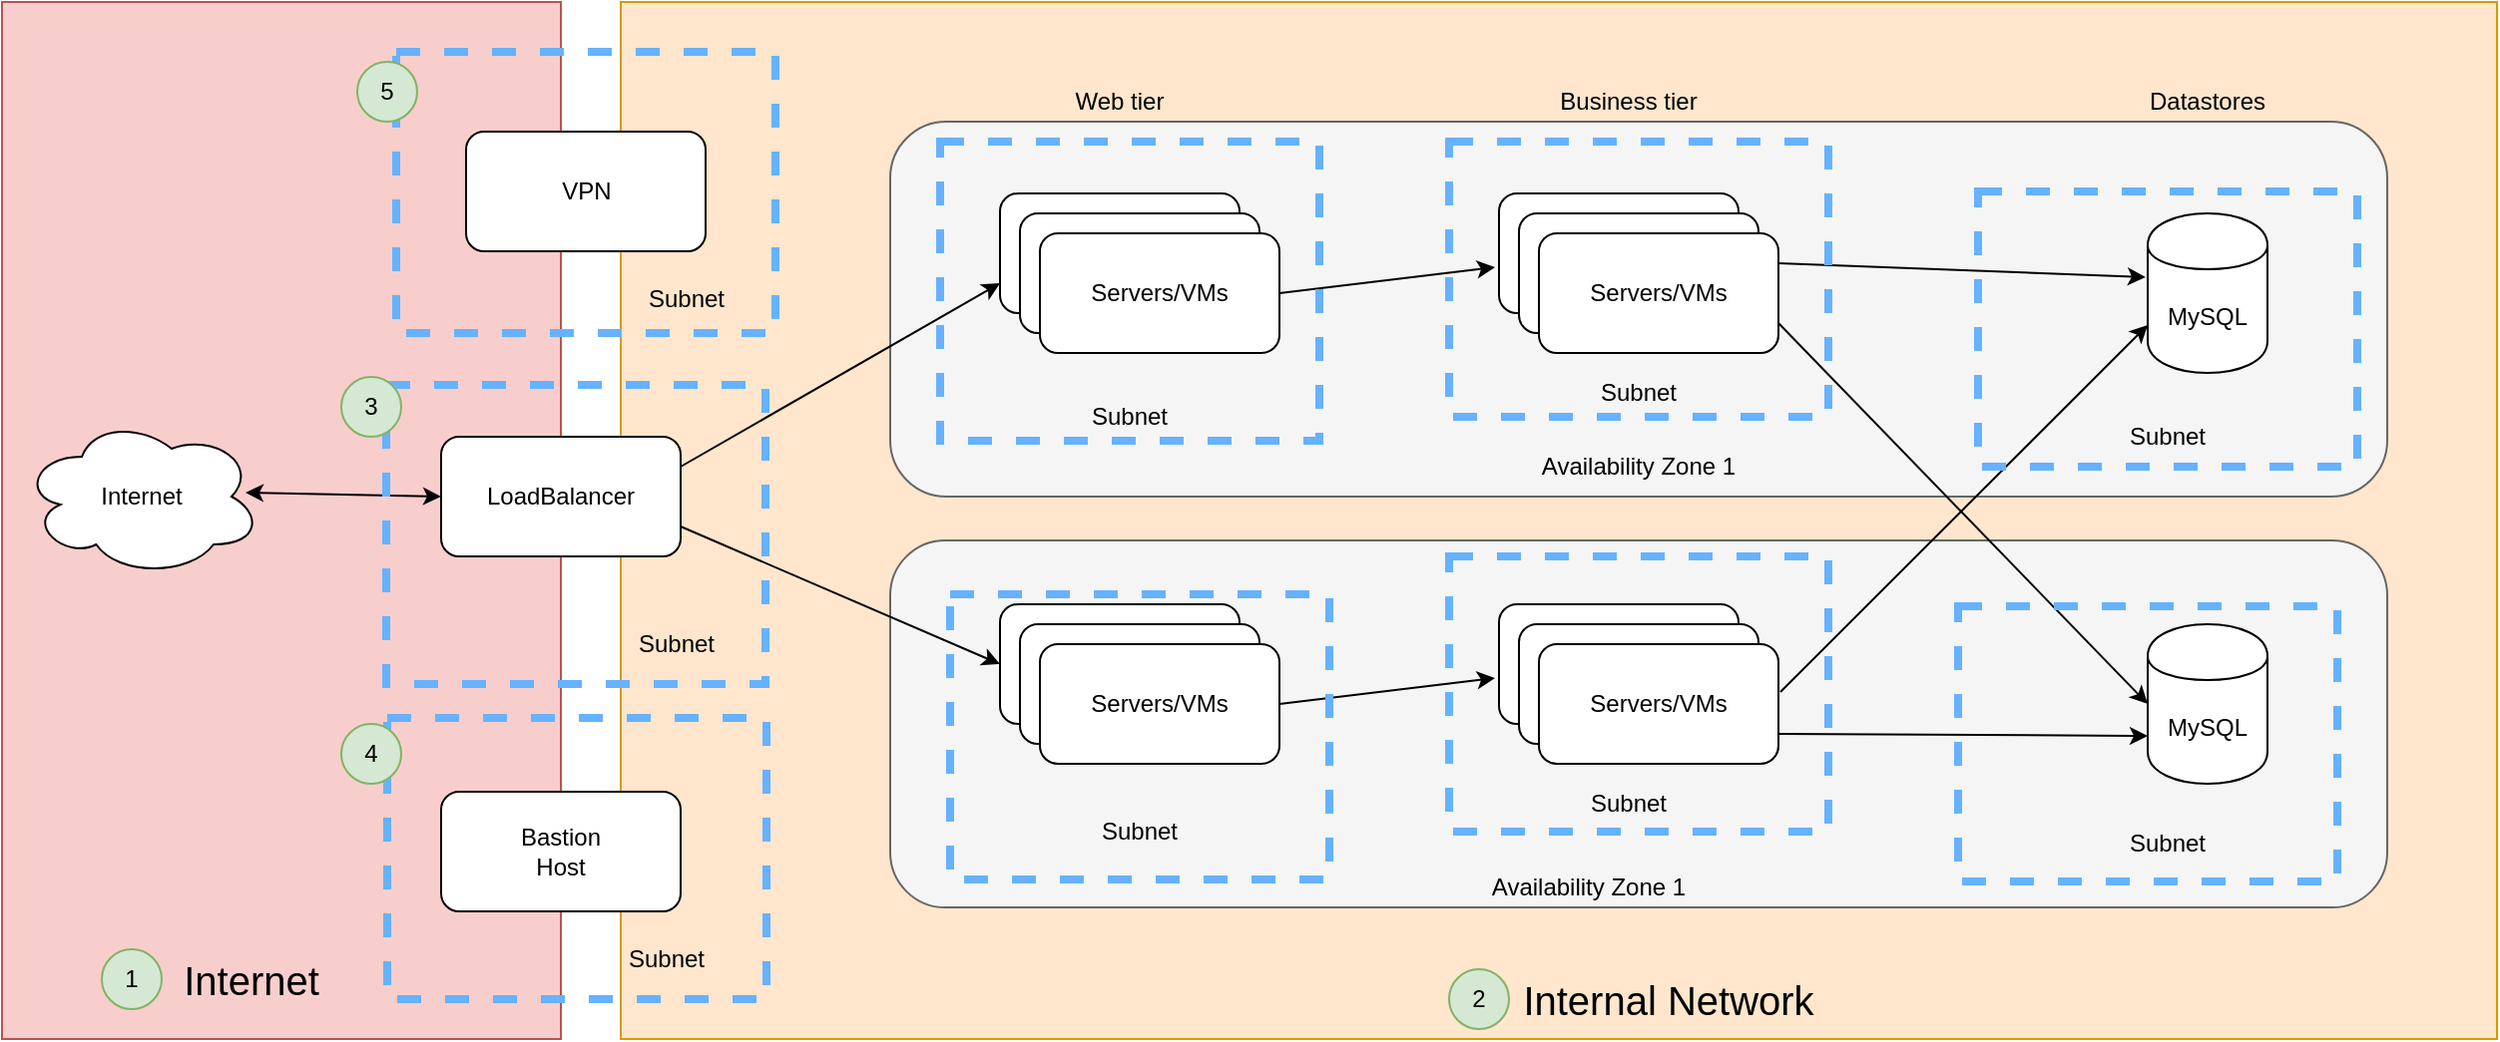 <mxfile version="12.2.2" type="device" pages="1"><diagram id="VNUok8skFLnJ7xhBNB8m" name="Page-1"><mxGraphModel dx="1408" dy="802" grid="1" gridSize="10" guides="1" tooltips="1" connect="1" arrows="1" fold="1" page="1" pageScale="1" pageWidth="850" pageHeight="1100" math="0" shadow="0"><root><mxCell id="0"/><mxCell id="1" parent="0"/><mxCell id="DwAmPATilnn_w57PiXnW-4" value="" style="rounded=0;whiteSpace=wrap;html=1;fillColor=#ffe6cc;strokeColor=#d79b00;" vertex="1" parent="1"><mxGeometry x="320" y="30" width="940" height="520" as="geometry"/></mxCell><mxCell id="DwAmPATilnn_w57PiXnW-2" value="" style="rounded=0;whiteSpace=wrap;html=1;fillColor=#f8cecc;strokeColor=#b85450;" vertex="1" parent="1"><mxGeometry x="10" y="30" width="280" height="520" as="geometry"/></mxCell><mxCell id="z1BXoBs8MxJz5iU_pHqx-36" value="" style="rounded=1;whiteSpace=wrap;html=1;fillColor=#f5f5f5;strokeColor=#666666;fontColor=#333333;" parent="1" vertex="1"><mxGeometry x="455" y="90" width="750" height="188" as="geometry"/></mxCell><mxCell id="z1BXoBs8MxJz5iU_pHqx-1" value="Internet" style="ellipse;shape=cloud;whiteSpace=wrap;html=1;" parent="1" vertex="1"><mxGeometry x="20" y="238" width="120" height="80" as="geometry"/></mxCell><mxCell id="z1BXoBs8MxJz5iU_pHqx-2" value="LoadBalancer" style="rounded=1;whiteSpace=wrap;html=1;" parent="1" vertex="1"><mxGeometry x="230" y="248" width="120" height="60" as="geometry"/></mxCell><mxCell id="z1BXoBs8MxJz5iU_pHqx-3" value="Servers/VMs" style="rounded=1;whiteSpace=wrap;html=1;" parent="1" vertex="1"><mxGeometry x="510" y="126" width="120" height="60" as="geometry"/></mxCell><mxCell id="z1BXoBs8MxJz5iU_pHqx-4" value="Web tier" style="text;html=1;strokeColor=none;fillColor=none;align=center;verticalAlign=middle;whiteSpace=wrap;rounded=0;" parent="1" vertex="1"><mxGeometry x="530" y="70" width="80" height="20" as="geometry"/></mxCell><mxCell id="z1BXoBs8MxJz5iU_pHqx-5" value="Servers/VMs" style="rounded=1;whiteSpace=wrap;html=1;" parent="1" vertex="1"><mxGeometry x="520" y="136" width="120" height="60" as="geometry"/></mxCell><mxCell id="z1BXoBs8MxJz5iU_pHqx-6" value="Servers/VMs" style="rounded=1;whiteSpace=wrap;html=1;" parent="1" vertex="1"><mxGeometry x="530" y="146" width="120" height="60" as="geometry"/></mxCell><mxCell id="z1BXoBs8MxJz5iU_pHqx-7" value="Business tier" style="text;html=1;strokeColor=none;fillColor=none;align=center;verticalAlign=middle;whiteSpace=wrap;rounded=0;" parent="1" vertex="1"><mxGeometry x="780" y="70" width="90" height="20" as="geometry"/></mxCell><mxCell id="z1BXoBs8MxJz5iU_pHqx-9" value="Servers/VMs" style="rounded=1;whiteSpace=wrap;html=1;" parent="1" vertex="1"><mxGeometry x="760" y="126" width="120" height="60" as="geometry"/></mxCell><mxCell id="z1BXoBs8MxJz5iU_pHqx-10" value="Servers/VMs" style="rounded=1;whiteSpace=wrap;html=1;" parent="1" vertex="1"><mxGeometry x="770" y="136" width="120" height="60" as="geometry"/></mxCell><mxCell id="z1BXoBs8MxJz5iU_pHqx-11" value="Servers/VMs" style="rounded=1;whiteSpace=wrap;html=1;" parent="1" vertex="1"><mxGeometry x="780" y="146" width="120" height="60" as="geometry"/></mxCell><mxCell id="z1BXoBs8MxJz5iU_pHqx-12" value="Datastores" style="text;html=1;strokeColor=none;fillColor=none;align=center;verticalAlign=middle;whiteSpace=wrap;rounded=0;" parent="1" vertex="1"><mxGeometry x="1070" y="70" width="90" height="20" as="geometry"/></mxCell><mxCell id="z1BXoBs8MxJz5iU_pHqx-13" value="MySQL&lt;span style=&quot;color: rgba(0 , 0 , 0 , 0) ; font-family: &amp;#34;helvetica&amp;#34; , &amp;#34;arial&amp;#34; , sans-serif ; font-size: 0px ; white-space: nowrap&quot;&gt;%3CmxGraphModel%3E%3Croot%3E%3CmxCell%20id%3D%220%22%2F%3E%3CmxCell%20id%3D%221%22%20parent%3D%220%22%2F%3E%3CmxCell%20id%3D%222%22%20value%3D%22Business%20tier%22%20style%3D%22text%3Bhtml%3D1%3BstrokeColor%3Dnone%3BfillColor%3Dnone%3Balign%3Dcenter%3BverticalAlign%3Dmiddle%3BwhiteSpace%3Dwrap%3Brounded%3D0%3B%22%20vertex%3D%221%22%20parent%3D%221%22%3E%3CmxGeometry%20x%3D%22780%22%20y%3D%2270%22%20width%3D%2290%22%20height%3D%2220%22%20as%3D%22geometry%22%2F%3E%3C%2FmxCell%3E%3C%2Froot%3E%3C%2FmxGraphModel%3E&lt;/span&gt;" style="shape=cylinder;whiteSpace=wrap;html=1;boundedLbl=1;backgroundOutline=1;" parent="1" vertex="1"><mxGeometry x="1085" y="136" width="60" height="80" as="geometry"/></mxCell><mxCell id="z1BXoBs8MxJz5iU_pHqx-37" value="Availability Zone 1" style="text;html=1;strokeColor=none;fillColor=none;align=center;verticalAlign=middle;whiteSpace=wrap;rounded=0;" parent="1" vertex="1"><mxGeometry x="775" y="253" width="110" height="20" as="geometry"/></mxCell><mxCell id="z1BXoBs8MxJz5iU_pHqx-39" value="" style="endArrow=classic;html=1;exitX=1;exitY=0.5;exitDx=0;exitDy=0;entryX=-0.017;entryY=0.617;entryDx=0;entryDy=0;entryPerimeter=0;" parent="1" source="z1BXoBs8MxJz5iU_pHqx-6" target="z1BXoBs8MxJz5iU_pHqx-9" edge="1"><mxGeometry width="50" height="50" relative="1" as="geometry"><mxPoint x="910" y="370" as="sourcePoint"/><mxPoint x="960" y="320" as="targetPoint"/></mxGeometry></mxCell><mxCell id="z1BXoBs8MxJz5iU_pHqx-40" value="" style="endArrow=classic;html=1;exitX=1;exitY=0.25;exitDx=0;exitDy=0;entryX=-0.017;entryY=0.4;entryDx=0;entryDy=0;entryPerimeter=0;" parent="1" source="z1BXoBs8MxJz5iU_pHqx-11" target="z1BXoBs8MxJz5iU_pHqx-13" edge="1"><mxGeometry width="50" height="50" relative="1" as="geometry"><mxPoint x="1080" y="370" as="sourcePoint"/><mxPoint x="1130" y="320" as="targetPoint"/></mxGeometry></mxCell><mxCell id="z1BXoBs8MxJz5iU_pHqx-41" value="" style="rounded=1;whiteSpace=wrap;html=1;fillColor=#f5f5f5;strokeColor=#666666;fontColor=#333333;" parent="1" vertex="1"><mxGeometry x="455" y="300" width="750" height="184" as="geometry"/></mxCell><mxCell id="z1BXoBs8MxJz5iU_pHqx-42" value="Servers/VMs" style="rounded=1;whiteSpace=wrap;html=1;" parent="1" vertex="1"><mxGeometry x="510" y="332" width="120" height="60" as="geometry"/></mxCell><mxCell id="z1BXoBs8MxJz5iU_pHqx-43" value="Servers/VMs" style="rounded=1;whiteSpace=wrap;html=1;" parent="1" vertex="1"><mxGeometry x="520" y="342" width="120" height="60" as="geometry"/></mxCell><mxCell id="z1BXoBs8MxJz5iU_pHqx-44" value="Servers/VMs" style="rounded=1;whiteSpace=wrap;html=1;" parent="1" vertex="1"><mxGeometry x="530" y="352" width="120" height="60" as="geometry"/></mxCell><mxCell id="z1BXoBs8MxJz5iU_pHqx-45" value="Servers/VMs" style="rounded=1;whiteSpace=wrap;html=1;" parent="1" vertex="1"><mxGeometry x="760" y="332" width="120" height="60" as="geometry"/></mxCell><mxCell id="z1BXoBs8MxJz5iU_pHqx-46" value="Servers/VMs" style="rounded=1;whiteSpace=wrap;html=1;" parent="1" vertex="1"><mxGeometry x="770" y="342" width="120" height="60" as="geometry"/></mxCell><mxCell id="z1BXoBs8MxJz5iU_pHqx-47" value="Servers/VMs" style="rounded=1;whiteSpace=wrap;html=1;" parent="1" vertex="1"><mxGeometry x="780" y="352" width="120" height="60" as="geometry"/></mxCell><mxCell id="z1BXoBs8MxJz5iU_pHqx-48" value="MySQL&lt;span style=&quot;color: rgba(0 , 0 , 0 , 0) ; font-family: &amp;#34;helvetica&amp;#34; , &amp;#34;arial&amp;#34; , sans-serif ; font-size: 0px ; white-space: nowrap&quot;&gt;%3CmxGraphModel%3E%3Croot%3E%3CmxCell%20id%3D%220%22%2F%3E%3CmxCell%20id%3D%221%22%20parent%3D%220%22%2F%3E%3CmxCell%20id%3D%222%22%20value%3D%22Business%20tier%22%20style%3D%22text%3Bhtml%3D1%3BstrokeColor%3Dnone%3BfillColor%3Dnone%3Balign%3Dcenter%3BverticalAlign%3Dmiddle%3BwhiteSpace%3Dwrap%3Brounded%3D0%3B%22%20vertex%3D%221%22%20parent%3D%221%22%3E%3CmxGeometry%20x%3D%22780%22%20y%3D%2270%22%20width%3D%2290%22%20height%3D%2220%22%20as%3D%22geometry%22%2F%3E%3C%2FmxCell%3E%3C%2Froot%3E%3C%2FmxGraphModel%3E&lt;/span&gt;" style="shape=cylinder;whiteSpace=wrap;html=1;boundedLbl=1;backgroundOutline=1;" parent="1" vertex="1"><mxGeometry x="1085" y="342" width="60" height="80" as="geometry"/></mxCell><mxCell id="z1BXoBs8MxJz5iU_pHqx-49" value="Availability Zone 1" style="text;html=1;strokeColor=none;fillColor=none;align=center;verticalAlign=middle;whiteSpace=wrap;rounded=0;" parent="1" vertex="1"><mxGeometry x="750" y="464" width="110" height="20" as="geometry"/></mxCell><mxCell id="z1BXoBs8MxJz5iU_pHqx-50" value="" style="endArrow=classic;html=1;exitX=1;exitY=0.5;exitDx=0;exitDy=0;entryX=-0.017;entryY=0.617;entryDx=0;entryDy=0;entryPerimeter=0;" parent="1" source="z1BXoBs8MxJz5iU_pHqx-44" target="z1BXoBs8MxJz5iU_pHqx-45" edge="1"><mxGeometry width="50" height="50" relative="1" as="geometry"><mxPoint x="910" y="576" as="sourcePoint"/><mxPoint x="960" y="526" as="targetPoint"/></mxGeometry></mxCell><mxCell id="z1BXoBs8MxJz5iU_pHqx-51" value="" style="endArrow=classic;html=1;exitX=1;exitY=0.75;exitDx=0;exitDy=0;entryX=0;entryY=0.7;entryDx=0;entryDy=0;" parent="1" source="z1BXoBs8MxJz5iU_pHqx-47" target="z1BXoBs8MxJz5iU_pHqx-48" edge="1"><mxGeometry width="50" height="50" relative="1" as="geometry"><mxPoint x="1080" y="576" as="sourcePoint"/><mxPoint x="1130" y="526" as="targetPoint"/></mxGeometry></mxCell><mxCell id="z1BXoBs8MxJz5iU_pHqx-52" value="" style="endArrow=classic;html=1;exitX=1;exitY=0.75;exitDx=0;exitDy=0;entryX=0;entryY=0.5;entryDx=0;entryDy=0;" parent="1" source="z1BXoBs8MxJz5iU_pHqx-11" target="z1BXoBs8MxJz5iU_pHqx-48" edge="1"><mxGeometry width="50" height="50" relative="1" as="geometry"><mxPoint x="1010" y="250" as="sourcePoint"/><mxPoint x="1060" y="200" as="targetPoint"/></mxGeometry></mxCell><mxCell id="z1BXoBs8MxJz5iU_pHqx-53" value="" style="endArrow=classic;html=1;exitX=1.008;exitY=0.4;exitDx=0;exitDy=0;exitPerimeter=0;entryX=0;entryY=0.7;entryDx=0;entryDy=0;" parent="1" source="z1BXoBs8MxJz5iU_pHqx-47" target="z1BXoBs8MxJz5iU_pHqx-13" edge="1"><mxGeometry width="50" height="50" relative="1" as="geometry"><mxPoint x="940" y="360" as="sourcePoint"/><mxPoint x="990" y="310" as="targetPoint"/></mxGeometry></mxCell><mxCell id="z1BXoBs8MxJz5iU_pHqx-54" value="" style="endArrow=classic;html=1;entryX=0;entryY=0.75;entryDx=0;entryDy=0;exitX=1;exitY=0.25;exitDx=0;exitDy=0;" parent="1" source="z1BXoBs8MxJz5iU_pHqx-2" target="z1BXoBs8MxJz5iU_pHqx-3" edge="1"><mxGeometry width="50" height="50" relative="1" as="geometry"><mxPoint x="380" y="220" as="sourcePoint"/><mxPoint x="430" y="170" as="targetPoint"/></mxGeometry></mxCell><mxCell id="z1BXoBs8MxJz5iU_pHqx-55" value="" style="endArrow=classic;html=1;exitX=1;exitY=0.75;exitDx=0;exitDy=0;entryX=0;entryY=0.5;entryDx=0;entryDy=0;" parent="1" source="z1BXoBs8MxJz5iU_pHqx-2" target="z1BXoBs8MxJz5iU_pHqx-42" edge="1"><mxGeometry width="50" height="50" relative="1" as="geometry"><mxPoint x="380" y="420" as="sourcePoint"/><mxPoint x="430" y="370" as="targetPoint"/></mxGeometry></mxCell><mxCell id="z1BXoBs8MxJz5iU_pHqx-56" value="" style="endArrow=classic;startArrow=classic;html=1;exitX=0.933;exitY=0.475;exitDx=0;exitDy=0;exitPerimeter=0;entryX=0;entryY=0.5;entryDx=0;entryDy=0;" parent="1" source="z1BXoBs8MxJz5iU_pHqx-1" target="z1BXoBs8MxJz5iU_pHqx-2" edge="1"><mxGeometry width="50" height="50" relative="1" as="geometry"><mxPoint x="170" y="400" as="sourcePoint"/><mxPoint x="220" y="350" as="targetPoint"/></mxGeometry></mxCell><mxCell id="DwAmPATilnn_w57PiXnW-1" value="Bastion&lt;br&gt;Host" style="rounded=1;whiteSpace=wrap;html=1;" vertex="1" parent="1"><mxGeometry x="230" y="426" width="120" height="60" as="geometry"/></mxCell><mxCell id="DwAmPATilnn_w57PiXnW-3" value="&lt;font style=&quot;font-size: 20px&quot;&gt;Internet&lt;/font&gt;" style="text;html=1;strokeColor=none;fillColor=none;align=center;verticalAlign=middle;whiteSpace=wrap;rounded=0;" vertex="1" parent="1"><mxGeometry x="50" y="510" width="170" height="20" as="geometry"/></mxCell><mxCell id="DwAmPATilnn_w57PiXnW-5" value="&lt;font style=&quot;font-size: 20px&quot;&gt;Internal Network&lt;/font&gt;" style="text;html=1;strokeColor=none;fillColor=none;align=center;verticalAlign=middle;whiteSpace=wrap;rounded=0;" vertex="1" parent="1"><mxGeometry x="760" y="520" width="170" height="20" as="geometry"/></mxCell><mxCell id="DwAmPATilnn_w57PiXnW-7" value="" style="rounded=0;whiteSpace=wrap;html=1;dashed=1;fillColor=none;strokeWidth=4;strokeColor=#66B2FF;" vertex="1" parent="1"><mxGeometry x="480" y="100" width="190" height="150" as="geometry"/></mxCell><mxCell id="DwAmPATilnn_w57PiXnW-10" value="Subnet" style="text;html=1;strokeColor=none;fillColor=none;align=center;verticalAlign=middle;whiteSpace=wrap;rounded=0;dashed=1;" vertex="1" parent="1"><mxGeometry x="530" y="228" width="90" height="20" as="geometry"/></mxCell><mxCell id="DwAmPATilnn_w57PiXnW-11" value="" style="rounded=0;whiteSpace=wrap;html=1;dashed=1;fillColor=none;strokeWidth=4;strokeColor=#66B2FF;" vertex="1" parent="1"><mxGeometry x="485" y="327" width="190" height="143" as="geometry"/></mxCell><mxCell id="DwAmPATilnn_w57PiXnW-12" value="Subnet" style="text;html=1;strokeColor=none;fillColor=none;align=center;verticalAlign=middle;whiteSpace=wrap;rounded=0;dashed=1;" vertex="1" parent="1"><mxGeometry x="535" y="436" width="90" height="20" as="geometry"/></mxCell><mxCell id="DwAmPATilnn_w57PiXnW-13" value="" style="rounded=0;whiteSpace=wrap;html=1;dashed=1;fillColor=none;strokeWidth=4;strokeColor=#66B2FF;" vertex="1" parent="1"><mxGeometry x="735" y="100" width="190" height="138" as="geometry"/></mxCell><mxCell id="DwAmPATilnn_w57PiXnW-14" value="" style="rounded=0;whiteSpace=wrap;html=1;dashed=1;fillColor=none;strokeWidth=4;strokeColor=#66B2FF;" vertex="1" parent="1"><mxGeometry x="735" y="308" width="190" height="138" as="geometry"/></mxCell><mxCell id="DwAmPATilnn_w57PiXnW-15" value="" style="rounded=0;whiteSpace=wrap;html=1;dashed=1;fillColor=none;strokeWidth=4;strokeColor=#66B2FF;" vertex="1" parent="1"><mxGeometry x="1000" y="125" width="190" height="138" as="geometry"/></mxCell><mxCell id="DwAmPATilnn_w57PiXnW-16" value="" style="rounded=0;whiteSpace=wrap;html=1;dashed=1;fillColor=none;strokeWidth=4;strokeColor=#66B2FF;" vertex="1" parent="1"><mxGeometry x="990" y="333" width="190" height="138" as="geometry"/></mxCell><mxCell id="DwAmPATilnn_w57PiXnW-17" value="Subnet" style="text;html=1;strokeColor=none;fillColor=none;align=center;verticalAlign=middle;whiteSpace=wrap;rounded=0;dashed=1;" vertex="1" parent="1"><mxGeometry x="785" y="216" width="90" height="20" as="geometry"/></mxCell><mxCell id="DwAmPATilnn_w57PiXnW-18" value="Subnet" style="text;html=1;strokeColor=none;fillColor=none;align=center;verticalAlign=middle;whiteSpace=wrap;rounded=0;dashed=1;" vertex="1" parent="1"><mxGeometry x="780" y="422" width="90" height="20" as="geometry"/></mxCell><mxCell id="DwAmPATilnn_w57PiXnW-19" value="Subnet" style="text;html=1;strokeColor=none;fillColor=none;align=center;verticalAlign=middle;whiteSpace=wrap;rounded=0;dashed=1;" vertex="1" parent="1"><mxGeometry x="1050" y="238" width="90" height="20" as="geometry"/></mxCell><mxCell id="DwAmPATilnn_w57PiXnW-20" value="Subnet" style="text;html=1;strokeColor=none;fillColor=none;align=center;verticalAlign=middle;whiteSpace=wrap;rounded=0;dashed=1;" vertex="1" parent="1"><mxGeometry x="1050" y="442" width="90" height="20" as="geometry"/></mxCell><mxCell id="DwAmPATilnn_w57PiXnW-21" value="" style="rounded=0;whiteSpace=wrap;html=1;dashed=1;fillColor=none;strokeWidth=4;strokeColor=#66B2FF;" vertex="1" parent="1"><mxGeometry x="202.5" y="222" width="190" height="150" as="geometry"/></mxCell><mxCell id="DwAmPATilnn_w57PiXnW-24" value="Subnet" style="text;html=1;strokeColor=none;fillColor=none;align=center;verticalAlign=middle;whiteSpace=wrap;rounded=0;dashed=1;" vertex="1" parent="1"><mxGeometry x="297.5" y="500" width="90" height="20" as="geometry"/></mxCell><mxCell id="DwAmPATilnn_w57PiXnW-25" value="Subnet" style="text;html=1;strokeColor=none;fillColor=none;align=center;verticalAlign=middle;whiteSpace=wrap;rounded=0;dashed=1;" vertex="1" parent="1"><mxGeometry x="302.5" y="342" width="90" height="20" as="geometry"/></mxCell><mxCell id="DwAmPATilnn_w57PiXnW-29" value="3" style="ellipse;whiteSpace=wrap;html=1;aspect=fixed;strokeColor=#82b366;strokeWidth=1;fillColor=#d5e8d4;" vertex="1" parent="1"><mxGeometry x="180" y="218" width="30" height="30" as="geometry"/></mxCell><mxCell id="DwAmPATilnn_w57PiXnW-32" value="" style="rounded=0;whiteSpace=wrap;html=1;dashed=1;fillColor=none;strokeWidth=4;strokeColor=#66B2FF;" vertex="1" parent="1"><mxGeometry x="207.5" y="55" width="190" height="141" as="geometry"/></mxCell><mxCell id="DwAmPATilnn_w57PiXnW-33" value="VPN" style="rounded=1;whiteSpace=wrap;html=1;" vertex="1" parent="1"><mxGeometry x="242.5" y="95" width="120" height="60" as="geometry"/></mxCell><mxCell id="DwAmPATilnn_w57PiXnW-22" value="" style="rounded=0;whiteSpace=wrap;html=1;dashed=1;fillColor=none;strokeWidth=4;strokeColor=#66B2FF;" vertex="1" parent="1"><mxGeometry x="203" y="389" width="190" height="141" as="geometry"/></mxCell><mxCell id="DwAmPATilnn_w57PiXnW-31" value="4" style="ellipse;whiteSpace=wrap;html=1;aspect=fixed;strokeColor=#82b366;strokeWidth=1;fillColor=#d5e8d4;" vertex="1" parent="1"><mxGeometry x="180" y="392" width="30" height="30" as="geometry"/></mxCell><mxCell id="DwAmPATilnn_w57PiXnW-34" value="5" style="ellipse;whiteSpace=wrap;html=1;aspect=fixed;strokeColor=#82b366;strokeWidth=1;fillColor=#d5e8d4;" vertex="1" parent="1"><mxGeometry x="188" y="60" width="30" height="30" as="geometry"/></mxCell><mxCell id="DwAmPATilnn_w57PiXnW-35" value="Subnet" style="text;html=1;strokeColor=none;fillColor=none;align=center;verticalAlign=middle;whiteSpace=wrap;rounded=0;dashed=1;" vertex="1" parent="1"><mxGeometry x="307.5" y="169" width="90" height="20" as="geometry"/></mxCell><mxCell id="DwAmPATilnn_w57PiXnW-36" value="1" style="ellipse;whiteSpace=wrap;html=1;aspect=fixed;strokeColor=#82b366;strokeWidth=1;fillColor=#d5e8d4;" vertex="1" parent="1"><mxGeometry x="60" y="505" width="30" height="30" as="geometry"/></mxCell><mxCell id="DwAmPATilnn_w57PiXnW-37" value="2" style="ellipse;whiteSpace=wrap;html=1;aspect=fixed;strokeColor=#82b366;strokeWidth=1;fillColor=#d5e8d4;" vertex="1" parent="1"><mxGeometry x="735" y="515" width="30" height="30" as="geometry"/></mxCell></root></mxGraphModel></diagram></mxfile>